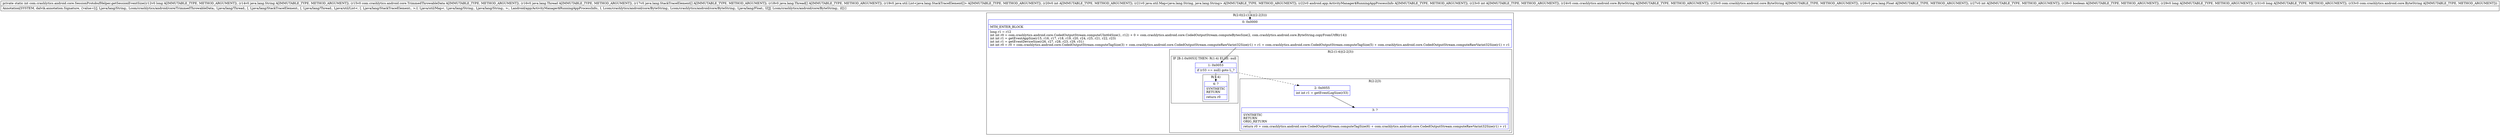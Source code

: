 digraph "CFG forcom.crashlytics.android.core.SessionProtobufHelper.getSessionEventSize(JLjava\/lang\/String;Lcom\/crashlytics\/android\/core\/TrimmedThrowableData;Ljava\/lang\/Thread;[Ljava\/lang\/StackTraceElement;[Ljava\/lang\/Thread;Ljava\/util\/List;ILjava\/util\/Map;Landroid\/app\/ActivityManager$RunningAppProcessInfo;ILcom\/crashlytics\/android\/core\/ByteString;Lcom\/crashlytics\/android\/core\/ByteString;Ljava\/lang\/Float;IZJJLcom\/crashlytics\/android\/core\/ByteString;)I" {
subgraph cluster_Region_1385802108 {
label = "R(2:0|(2:(1:4)|(2:2|3)))";
node [shape=record,color=blue];
Node_0 [shape=record,label="{0\:\ 0x0000|MTH_ENTER_BLOCK\l|long r1 = r12\lint int r0 = com.crashlytics.android.core.CodedOutputStream.computeUInt64Size(1, r12) + 0 + com.crashlytics.android.core.CodedOutputStream.computeBytesSize(2, com.crashlytics.android.core.ByteString.copyFromUtf8(r14))\lint int r1 = getEventAppSize(r15, r16, r17, r18, r19, r20, r24, r25, r21, r22, r23)\lint int r1 = getEventDeviceSize(r26, r27, r28, r23, r29, r31)\lint int r0 = r0 + com.crashlytics.android.core.CodedOutputStream.computeTagSize(3) + com.crashlytics.android.core.CodedOutputStream.computeRawVarint32Size(r1) + r1 + com.crashlytics.android.core.CodedOutputStream.computeTagSize(5) + com.crashlytics.android.core.CodedOutputStream.computeRawVarint32Size(r1) + r1\l}"];
subgraph cluster_Region_571727849 {
label = "R(2:(1:4)|(2:2|3))";
node [shape=record,color=blue];
subgraph cluster_IfRegion_673123481 {
label = "IF [B:1:0x0053] THEN: R(1:4) ELSE: null";
node [shape=record,color=blue];
Node_1 [shape=record,label="{1\:\ 0x0053|if (r33 == null) goto L_?\l}"];
subgraph cluster_Region_834242098 {
label = "R(1:4)";
node [shape=record,color=blue];
Node_4 [shape=record,label="{4\:\ ?|SYNTHETIC\lRETURN\l|return r0\l}"];
}
}
subgraph cluster_Region_2143794194 {
label = "R(2:2|3)";
node [shape=record,color=blue];
Node_2 [shape=record,label="{2\:\ 0x0055|int int r1 = getEventLogSize(r33)\l}"];
Node_3 [shape=record,label="{3\:\ ?|SYNTHETIC\lRETURN\lORIG_RETURN\l|return r0 + com.crashlytics.android.core.CodedOutputStream.computeTagSize(6) + com.crashlytics.android.core.CodedOutputStream.computeRawVarint32Size(r1) + r1\l}"];
}
}
}
MethodNode[shape=record,label="{private static int com.crashlytics.android.core.SessionProtobufHelper.getSessionEventSize((r12v0 long A[IMMUTABLE_TYPE, METHOD_ARGUMENT]), (r14v0 java.lang.String A[IMMUTABLE_TYPE, METHOD_ARGUMENT]), (r15v0 com.crashlytics.android.core.TrimmedThrowableData A[IMMUTABLE_TYPE, METHOD_ARGUMENT]), (r16v0 java.lang.Thread A[IMMUTABLE_TYPE, METHOD_ARGUMENT]), (r17v0 java.lang.StackTraceElement[] A[IMMUTABLE_TYPE, METHOD_ARGUMENT]), (r18v0 java.lang.Thread[] A[IMMUTABLE_TYPE, METHOD_ARGUMENT]), (r19v0 java.util.List\<java.lang.StackTraceElement[]\> A[IMMUTABLE_TYPE, METHOD_ARGUMENT]), (r20v0 int A[IMMUTABLE_TYPE, METHOD_ARGUMENT]), (r21v0 java.util.Map\<java.lang.String, java.lang.String\> A[IMMUTABLE_TYPE, METHOD_ARGUMENT]), (r22v0 android.app.ActivityManager$RunningAppProcessInfo A[IMMUTABLE_TYPE, METHOD_ARGUMENT]), (r23v0 int A[IMMUTABLE_TYPE, METHOD_ARGUMENT]), (r24v0 com.crashlytics.android.core.ByteString A[IMMUTABLE_TYPE, METHOD_ARGUMENT]), (r25v0 com.crashlytics.android.core.ByteString A[IMMUTABLE_TYPE, METHOD_ARGUMENT]), (r26v0 java.lang.Float A[IMMUTABLE_TYPE, METHOD_ARGUMENT]), (r27v0 int A[IMMUTABLE_TYPE, METHOD_ARGUMENT]), (r28v0 boolean A[IMMUTABLE_TYPE, METHOD_ARGUMENT]), (r29v0 long A[IMMUTABLE_TYPE, METHOD_ARGUMENT]), (r31v0 long A[IMMUTABLE_TYPE, METHOD_ARGUMENT]), (r33v0 com.crashlytics.android.core.ByteString A[IMMUTABLE_TYPE, METHOD_ARGUMENT]))  | Annotation[SYSTEM, dalvik.annotation.Signature, \{value=[(J, Ljava\/lang\/String;, Lcom\/crashlytics\/android\/core\/TrimmedThrowableData;, Ljava\/lang\/Thread;, [, Ljava\/lang\/StackTraceElement;, [, Ljava\/lang\/Thread;, Ljava\/util\/List\<, [, Ljava\/lang\/StackTraceElement;, \>;I, Ljava\/util\/Map\<, Ljava\/lang\/String;, Ljava\/lang\/String;, \>;, Landroid\/app\/ActivityManager$RunningAppProcessInfo;, I, Lcom\/crashlytics\/android\/core\/ByteString;, Lcom\/crashlytics\/android\/core\/ByteString;, Ljava\/lang\/Float;, IZJJ, Lcom\/crashlytics\/android\/core\/ByteString;, )I]\}]\l}"];
MethodNode -> Node_0;
Node_0 -> Node_1;
Node_1 -> Node_2[style=dashed];
Node_1 -> Node_4;
Node_2 -> Node_3;
}


